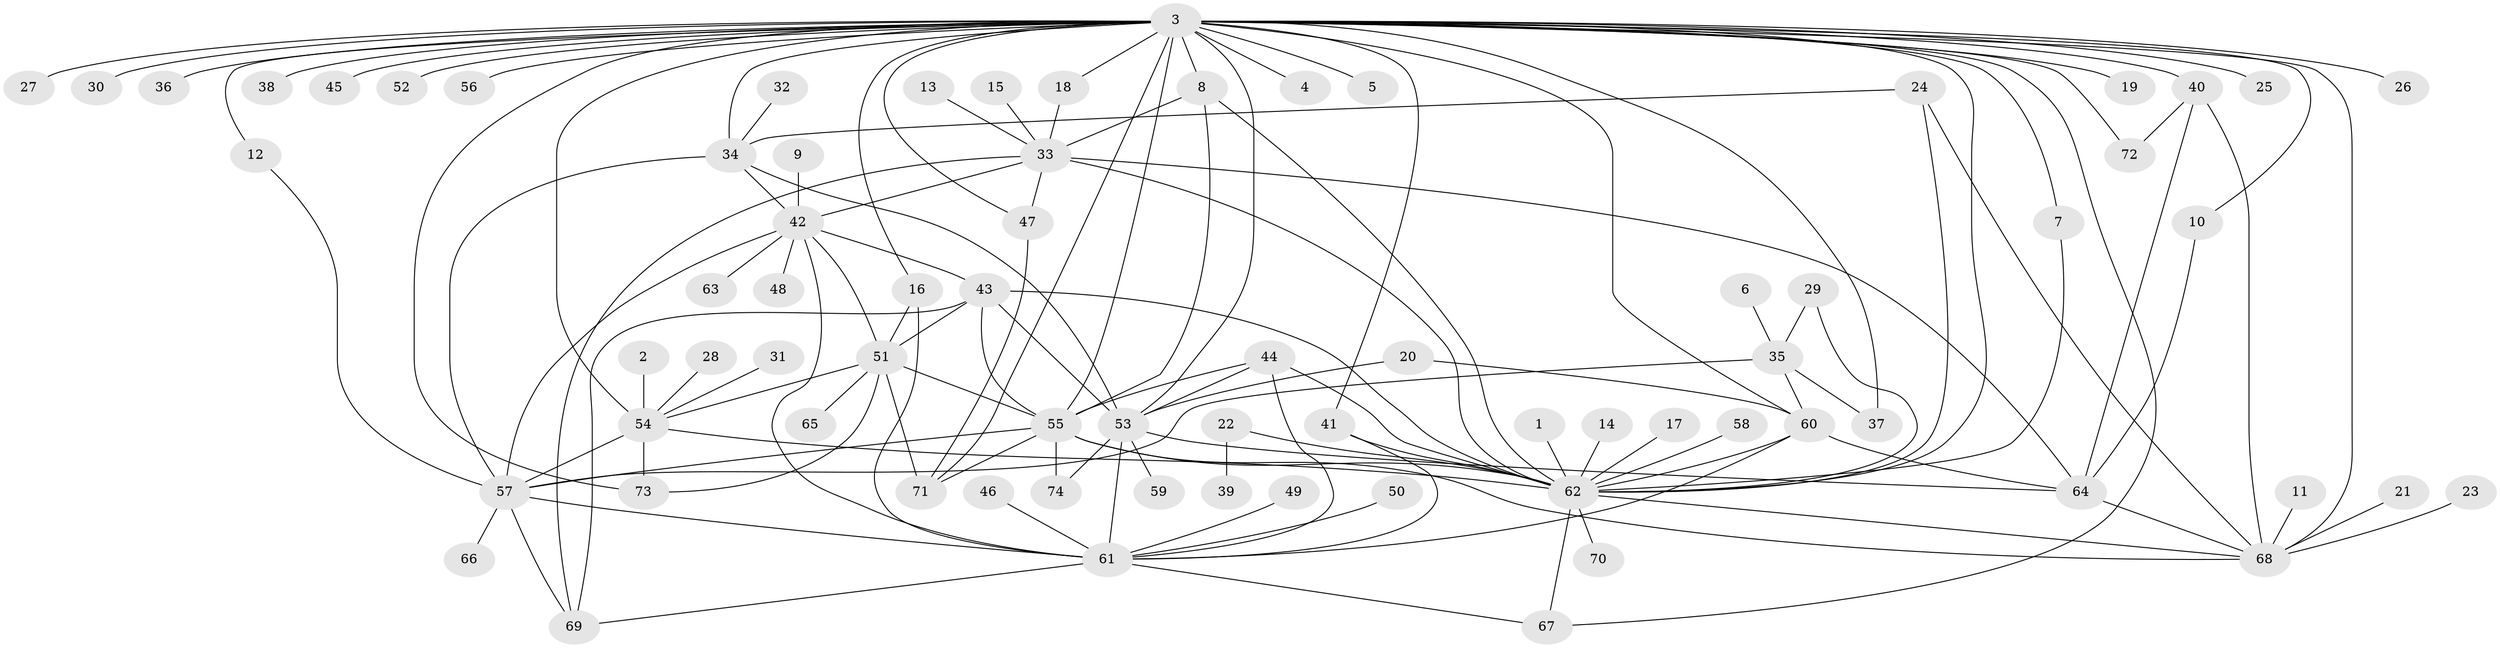 // original degree distribution, {18: 0.006802721088435374, 24: 0.006802721088435374, 9: 0.02040816326530612, 14: 0.006802721088435374, 26: 0.006802721088435374, 1: 0.48299319727891155, 7: 0.05442176870748299, 2: 0.1836734693877551, 12: 0.006802721088435374, 5: 0.04081632653061224, 3: 0.10884353741496598, 6: 0.006802721088435374, 4: 0.061224489795918366, 8: 0.006802721088435374}
// Generated by graph-tools (version 1.1) at 2025/25/03/09/25 03:25:54]
// undirected, 74 vertices, 130 edges
graph export_dot {
graph [start="1"]
  node [color=gray90,style=filled];
  1;
  2;
  3;
  4;
  5;
  6;
  7;
  8;
  9;
  10;
  11;
  12;
  13;
  14;
  15;
  16;
  17;
  18;
  19;
  20;
  21;
  22;
  23;
  24;
  25;
  26;
  27;
  28;
  29;
  30;
  31;
  32;
  33;
  34;
  35;
  36;
  37;
  38;
  39;
  40;
  41;
  42;
  43;
  44;
  45;
  46;
  47;
  48;
  49;
  50;
  51;
  52;
  53;
  54;
  55;
  56;
  57;
  58;
  59;
  60;
  61;
  62;
  63;
  64;
  65;
  66;
  67;
  68;
  69;
  70;
  71;
  72;
  73;
  74;
  1 -- 62 [weight=1.0];
  2 -- 54 [weight=1.0];
  3 -- 4 [weight=1.0];
  3 -- 5 [weight=1.0];
  3 -- 7 [weight=1.0];
  3 -- 8 [weight=1.0];
  3 -- 10 [weight=1.0];
  3 -- 12 [weight=1.0];
  3 -- 16 [weight=1.0];
  3 -- 18 [weight=1.0];
  3 -- 19 [weight=1.0];
  3 -- 25 [weight=1.0];
  3 -- 26 [weight=1.0];
  3 -- 27 [weight=1.0];
  3 -- 30 [weight=1.0];
  3 -- 34 [weight=1.0];
  3 -- 36 [weight=1.0];
  3 -- 37 [weight=1.0];
  3 -- 38 [weight=1.0];
  3 -- 40 [weight=1.0];
  3 -- 41 [weight=1.0];
  3 -- 45 [weight=1.0];
  3 -- 47 [weight=1.0];
  3 -- 52 [weight=1.0];
  3 -- 53 [weight=1.0];
  3 -- 54 [weight=3.0];
  3 -- 55 [weight=1.0];
  3 -- 56 [weight=1.0];
  3 -- 60 [weight=1.0];
  3 -- 62 [weight=2.0];
  3 -- 67 [weight=1.0];
  3 -- 68 [weight=1.0];
  3 -- 71 [weight=1.0];
  3 -- 72 [weight=1.0];
  3 -- 73 [weight=1.0];
  6 -- 35 [weight=1.0];
  7 -- 62 [weight=1.0];
  8 -- 33 [weight=1.0];
  8 -- 55 [weight=1.0];
  8 -- 62 [weight=1.0];
  9 -- 42 [weight=1.0];
  10 -- 64 [weight=1.0];
  11 -- 68 [weight=1.0];
  12 -- 57 [weight=1.0];
  13 -- 33 [weight=1.0];
  14 -- 62 [weight=1.0];
  15 -- 33 [weight=1.0];
  16 -- 51 [weight=1.0];
  16 -- 61 [weight=1.0];
  17 -- 62 [weight=1.0];
  18 -- 33 [weight=1.0];
  20 -- 53 [weight=1.0];
  20 -- 60 [weight=1.0];
  21 -- 68 [weight=1.0];
  22 -- 39 [weight=1.0];
  22 -- 62 [weight=1.0];
  23 -- 68 [weight=1.0];
  24 -- 34 [weight=1.0];
  24 -- 62 [weight=1.0];
  24 -- 68 [weight=1.0];
  28 -- 54 [weight=1.0];
  29 -- 35 [weight=1.0];
  29 -- 62 [weight=1.0];
  31 -- 54 [weight=1.0];
  32 -- 34 [weight=1.0];
  33 -- 42 [weight=1.0];
  33 -- 47 [weight=1.0];
  33 -- 62 [weight=2.0];
  33 -- 64 [weight=1.0];
  33 -- 69 [weight=1.0];
  34 -- 42 [weight=1.0];
  34 -- 53 [weight=1.0];
  34 -- 57 [weight=1.0];
  35 -- 37 [weight=1.0];
  35 -- 57 [weight=1.0];
  35 -- 60 [weight=1.0];
  40 -- 64 [weight=1.0];
  40 -- 68 [weight=1.0];
  40 -- 72 [weight=1.0];
  41 -- 61 [weight=1.0];
  41 -- 62 [weight=1.0];
  42 -- 43 [weight=1.0];
  42 -- 48 [weight=1.0];
  42 -- 51 [weight=1.0];
  42 -- 57 [weight=1.0];
  42 -- 61 [weight=1.0];
  42 -- 63 [weight=1.0];
  43 -- 51 [weight=1.0];
  43 -- 53 [weight=1.0];
  43 -- 55 [weight=1.0];
  43 -- 62 [weight=1.0];
  43 -- 69 [weight=1.0];
  44 -- 53 [weight=1.0];
  44 -- 55 [weight=1.0];
  44 -- 61 [weight=1.0];
  44 -- 62 [weight=1.0];
  46 -- 61 [weight=1.0];
  47 -- 71 [weight=1.0];
  49 -- 61 [weight=1.0];
  50 -- 61 [weight=1.0];
  51 -- 54 [weight=1.0];
  51 -- 55 [weight=1.0];
  51 -- 65 [weight=1.0];
  51 -- 71 [weight=1.0];
  51 -- 73 [weight=1.0];
  53 -- 59 [weight=1.0];
  53 -- 61 [weight=1.0];
  53 -- 64 [weight=1.0];
  53 -- 74 [weight=1.0];
  54 -- 57 [weight=1.0];
  54 -- 62 [weight=1.0];
  54 -- 73 [weight=1.0];
  55 -- 57 [weight=2.0];
  55 -- 62 [weight=1.0];
  55 -- 68 [weight=1.0];
  55 -- 71 [weight=1.0];
  55 -- 74 [weight=1.0];
  57 -- 61 [weight=2.0];
  57 -- 66 [weight=2.0];
  57 -- 69 [weight=1.0];
  58 -- 62 [weight=1.0];
  60 -- 61 [weight=1.0];
  60 -- 62 [weight=1.0];
  60 -- 64 [weight=1.0];
  61 -- 67 [weight=1.0];
  61 -- 69 [weight=1.0];
  62 -- 67 [weight=1.0];
  62 -- 68 [weight=1.0];
  62 -- 70 [weight=1.0];
  64 -- 68 [weight=1.0];
}

